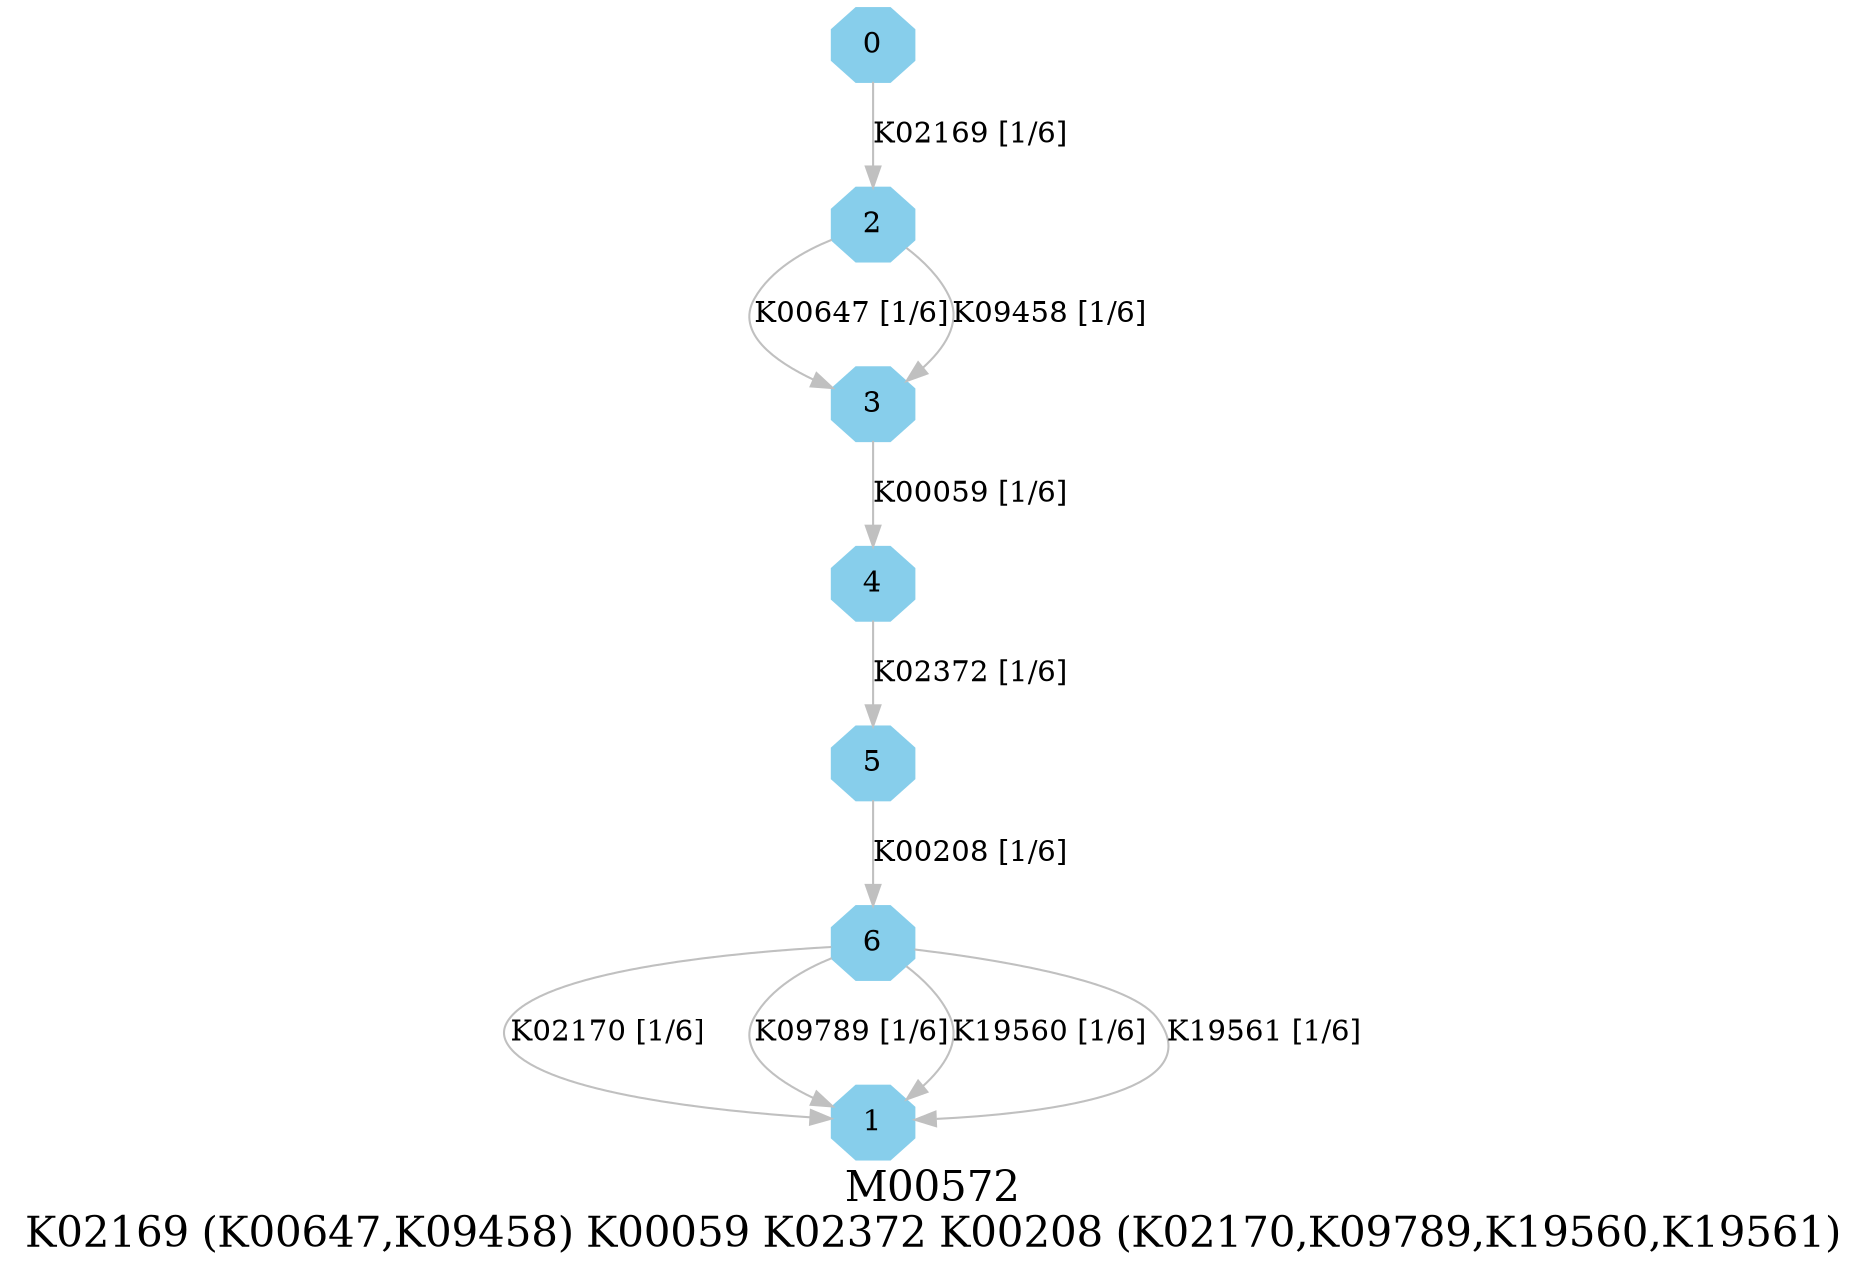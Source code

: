 digraph G {
graph [label="M00572
K02169 (K00647,K09458) K00059 K02372 K00208 (K02170,K09789,K19560,K19561)",fontsize=20];
node [shape=box,style=filled];
edge [len=3,color=grey];
{node [width=.3,height=.3,shape=octagon,style=filled,color=skyblue] 0 1 2 3 4 5 6 }
0 -> 2 [label="K02169 [1/6]"];
2 -> 3 [label="K00647 [1/6]"];
2 -> 3 [label="K09458 [1/6]"];
3 -> 4 [label="K00059 [1/6]"];
4 -> 5 [label="K02372 [1/6]"];
5 -> 6 [label="K00208 [1/6]"];
6 -> 1 [label="K02170 [1/6]"];
6 -> 1 [label="K09789 [1/6]"];
6 -> 1 [label="K19560 [1/6]"];
6 -> 1 [label="K19561 [1/6]"];
}
